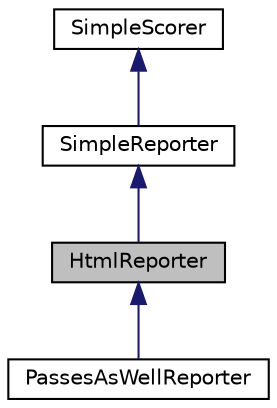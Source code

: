digraph "HtmlReporter"
{
  edge [fontname="Helvetica",fontsize="10",labelfontname="Helvetica",labelfontsize="10"];
  node [fontname="Helvetica",fontsize="10",shape=record];
  Node1 [label="HtmlReporter",height=0.2,width=0.4,color="black", fillcolor="grey75", style="filled" fontcolor="black"];
  Node2 -> Node1 [dir="back",color="midnightblue",fontsize="10",style="solid",fontname="Helvetica"];
  Node2 [label="SimpleReporter",height=0.2,width=0.4,color="black", fillcolor="white", style="filled",URL="$class_simple_reporter.html"];
  Node3 -> Node2 [dir="back",color="midnightblue",fontsize="10",style="solid",fontname="Helvetica"];
  Node3 [label="SimpleScorer",height=0.2,width=0.4,color="black", fillcolor="white", style="filled",URL="$class_simple_scorer.html"];
  Node1 -> Node4 [dir="back",color="midnightblue",fontsize="10",style="solid",fontname="Helvetica"];
  Node4 [label="PassesAsWellReporter",height=0.2,width=0.4,color="black", fillcolor="white", style="filled",URL="$class_passes_as_well_reporter.html"];
}
